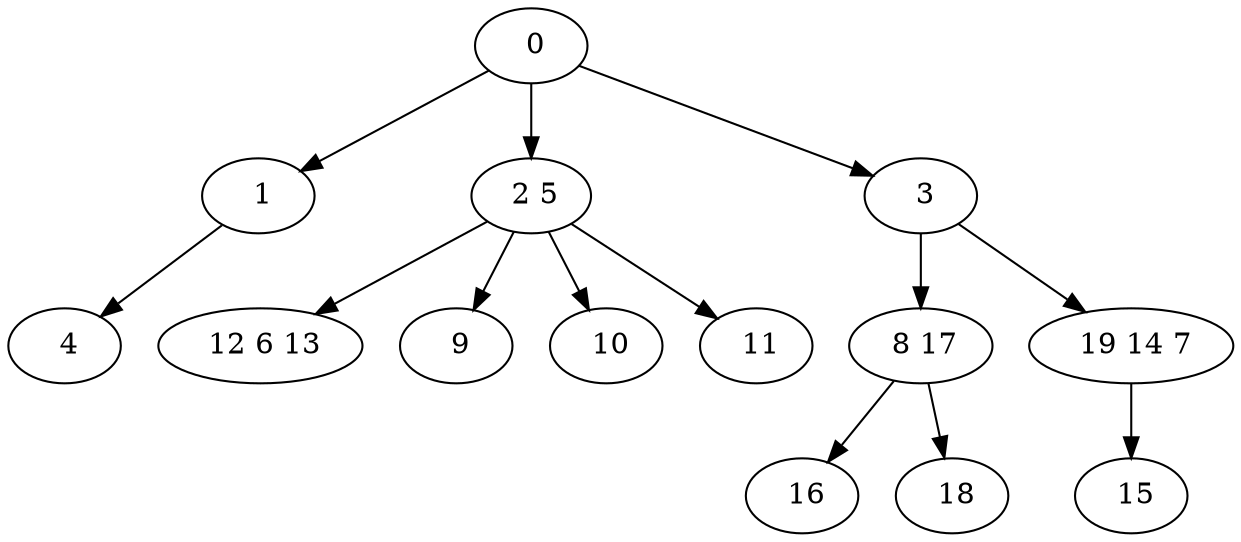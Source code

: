 digraph mytree {
" 0" -> " 1";
" 0" -> " 2 5";
" 0" -> " 3";
" 1" -> " 4";
" 2 5" -> " 12 6 13";
" 2 5" -> " 9";
" 2 5" -> " 10";
" 2 5" -> " 11";
" 3" -> " 8 17";
" 3" -> " 19 14 7";
" 4";
" 12 6 13";
" 8 17" -> " 16";
" 8 17" -> " 18";
" 19 14 7" -> " 15";
" 9";
" 10";
" 11";
" 16";
" 18";
" 15";
}
